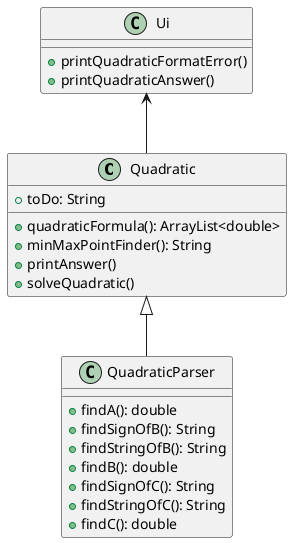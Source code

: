 @startuml
'https://plantuml.com/class-diagram

class Quadratic {
    + toDo: String
    + quadraticFormula(): ArrayList<double>
    + minMaxPointFinder(): String
    + printAnswer()
    + solveQuadratic()
}
class QuadraticParser {
    + findA(): double
    + findSignOfB(): String
    + findStringOfB(): String
    + findB(): double
    + findSignOfC(): String
    + findStringOfC(): String
    + findC(): double
}
class Ui {
    + printQuadraticFormatError()
    + printQuadraticAnswer()
}

Quadratic <|-- QuadraticParser
Ui <-- Quadratic


@enduml
